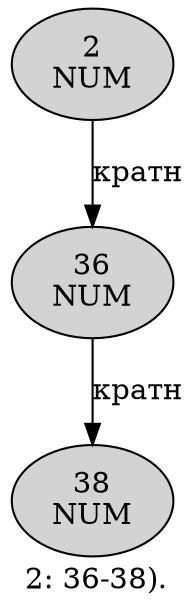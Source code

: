 digraph SENTENCE_566 {
	graph [label="2: 36-38)."]
	node [style=filled]
		0 [label="2
NUM" color="" fillcolor=lightgray penwidth=1 shape=ellipse]
		2 [label="36
NUM" color="" fillcolor=lightgray penwidth=1 shape=ellipse]
		4 [label="38
NUM" color="" fillcolor=lightgray penwidth=1 shape=ellipse]
			2 -> 4 [label="кратн"]
			0 -> 2 [label="кратн"]
}